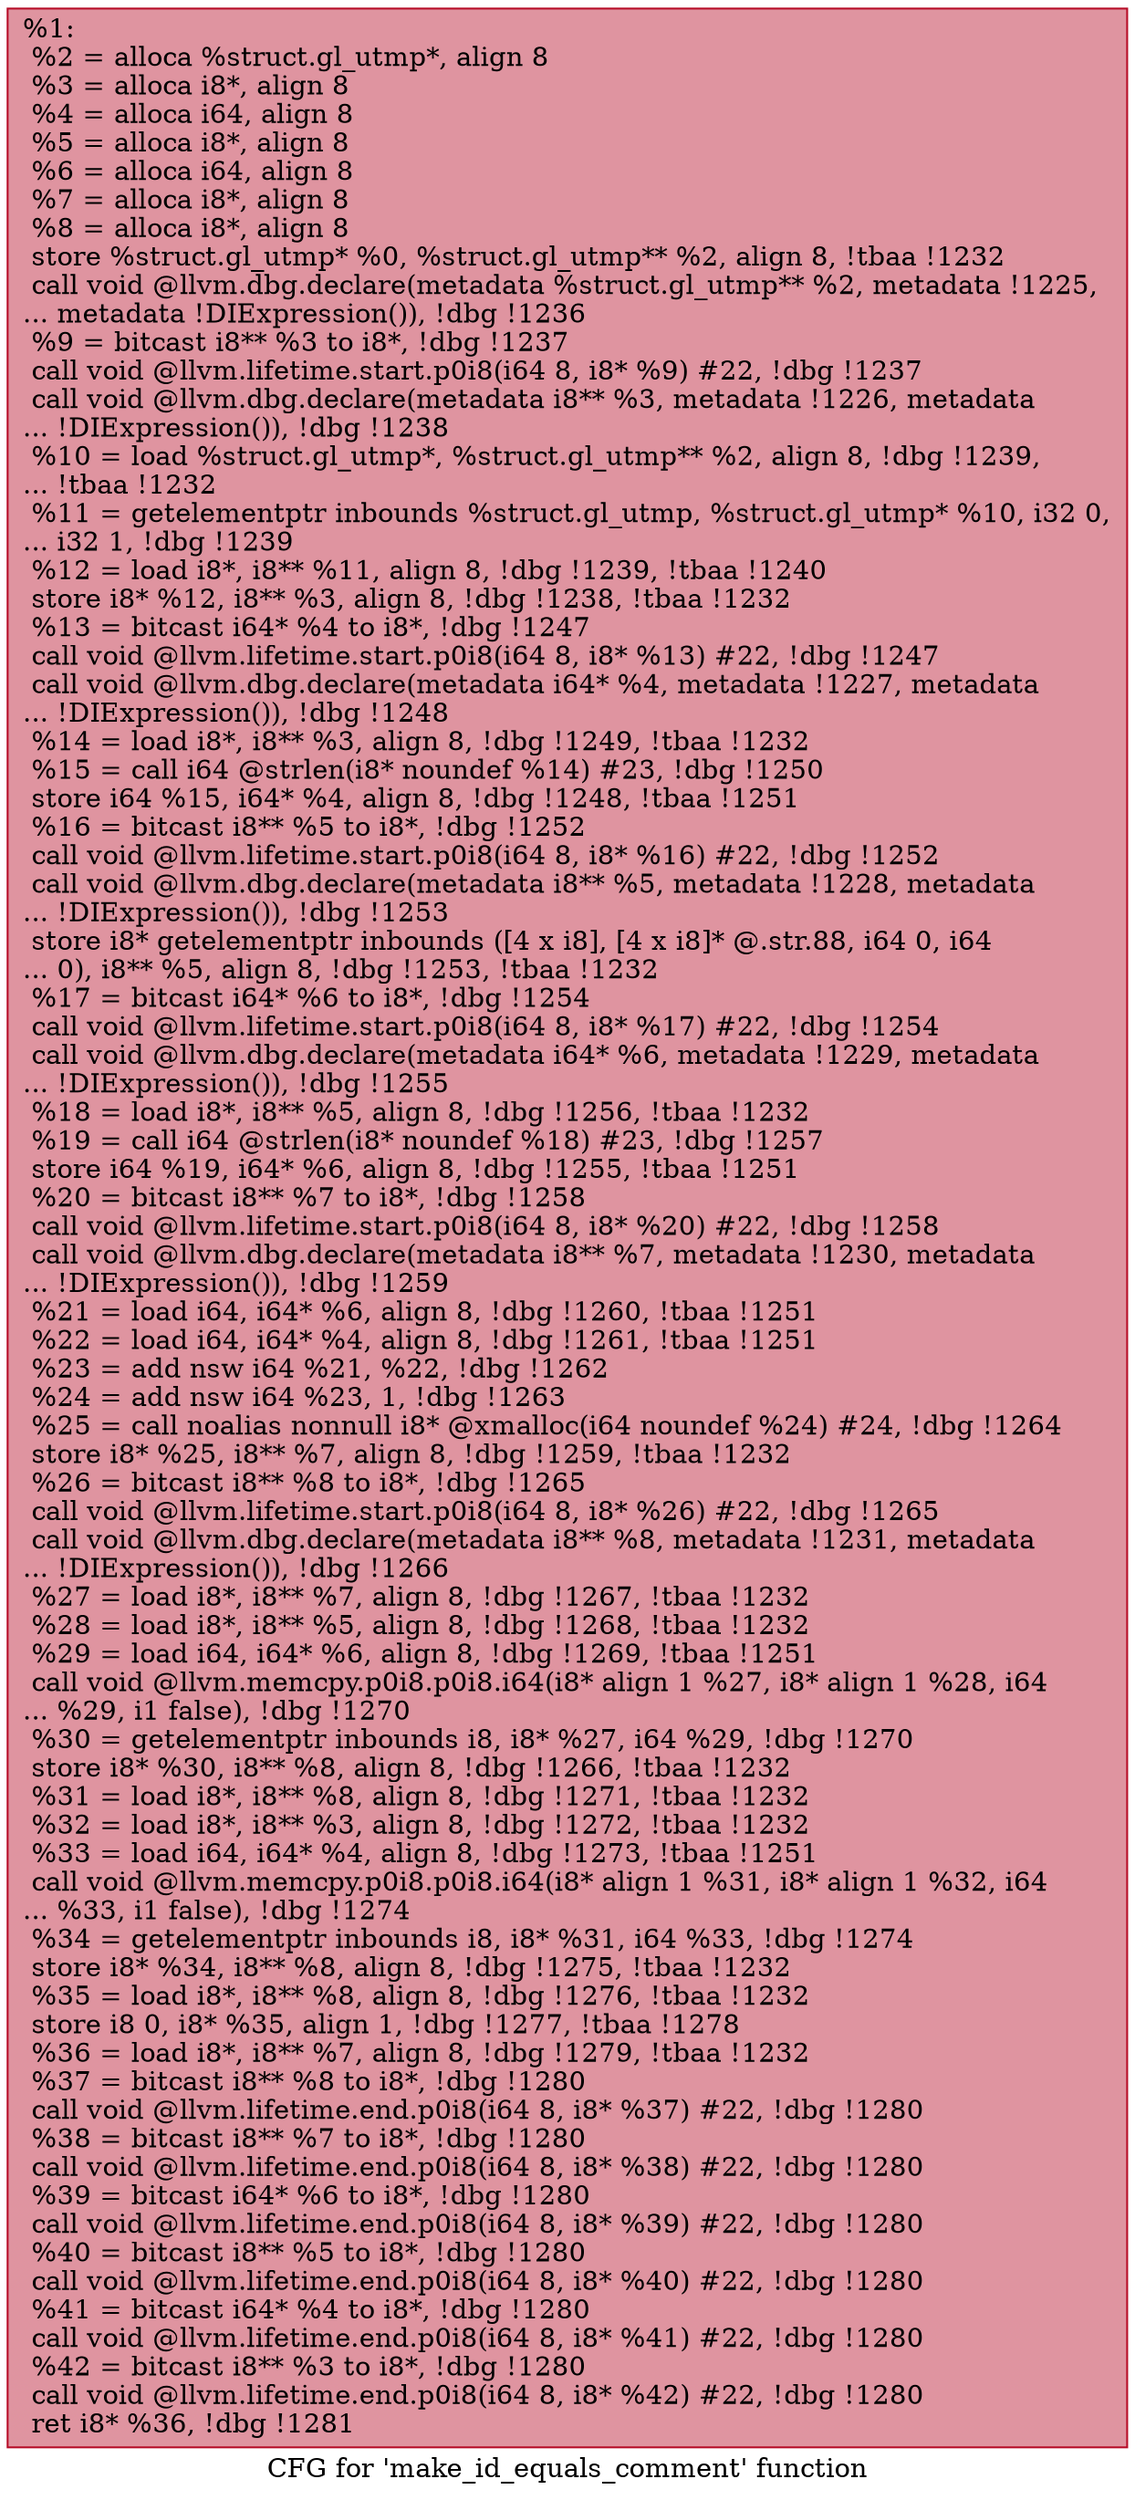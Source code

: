 digraph "CFG for 'make_id_equals_comment' function" {
	label="CFG for 'make_id_equals_comment' function";

	Node0x1197700 [shape=record,color="#b70d28ff", style=filled, fillcolor="#b70d2870",label="{%1:\l  %2 = alloca %struct.gl_utmp*, align 8\l  %3 = alloca i8*, align 8\l  %4 = alloca i64, align 8\l  %5 = alloca i8*, align 8\l  %6 = alloca i64, align 8\l  %7 = alloca i8*, align 8\l  %8 = alloca i8*, align 8\l  store %struct.gl_utmp* %0, %struct.gl_utmp** %2, align 8, !tbaa !1232\l  call void @llvm.dbg.declare(metadata %struct.gl_utmp** %2, metadata !1225,\l... metadata !DIExpression()), !dbg !1236\l  %9 = bitcast i8** %3 to i8*, !dbg !1237\l  call void @llvm.lifetime.start.p0i8(i64 8, i8* %9) #22, !dbg !1237\l  call void @llvm.dbg.declare(metadata i8** %3, metadata !1226, metadata\l... !DIExpression()), !dbg !1238\l  %10 = load %struct.gl_utmp*, %struct.gl_utmp** %2, align 8, !dbg !1239,\l... !tbaa !1232\l  %11 = getelementptr inbounds %struct.gl_utmp, %struct.gl_utmp* %10, i32 0,\l... i32 1, !dbg !1239\l  %12 = load i8*, i8** %11, align 8, !dbg !1239, !tbaa !1240\l  store i8* %12, i8** %3, align 8, !dbg !1238, !tbaa !1232\l  %13 = bitcast i64* %4 to i8*, !dbg !1247\l  call void @llvm.lifetime.start.p0i8(i64 8, i8* %13) #22, !dbg !1247\l  call void @llvm.dbg.declare(metadata i64* %4, metadata !1227, metadata\l... !DIExpression()), !dbg !1248\l  %14 = load i8*, i8** %3, align 8, !dbg !1249, !tbaa !1232\l  %15 = call i64 @strlen(i8* noundef %14) #23, !dbg !1250\l  store i64 %15, i64* %4, align 8, !dbg !1248, !tbaa !1251\l  %16 = bitcast i8** %5 to i8*, !dbg !1252\l  call void @llvm.lifetime.start.p0i8(i64 8, i8* %16) #22, !dbg !1252\l  call void @llvm.dbg.declare(metadata i8** %5, metadata !1228, metadata\l... !DIExpression()), !dbg !1253\l  store i8* getelementptr inbounds ([4 x i8], [4 x i8]* @.str.88, i64 0, i64\l... 0), i8** %5, align 8, !dbg !1253, !tbaa !1232\l  %17 = bitcast i64* %6 to i8*, !dbg !1254\l  call void @llvm.lifetime.start.p0i8(i64 8, i8* %17) #22, !dbg !1254\l  call void @llvm.dbg.declare(metadata i64* %6, metadata !1229, metadata\l... !DIExpression()), !dbg !1255\l  %18 = load i8*, i8** %5, align 8, !dbg !1256, !tbaa !1232\l  %19 = call i64 @strlen(i8* noundef %18) #23, !dbg !1257\l  store i64 %19, i64* %6, align 8, !dbg !1255, !tbaa !1251\l  %20 = bitcast i8** %7 to i8*, !dbg !1258\l  call void @llvm.lifetime.start.p0i8(i64 8, i8* %20) #22, !dbg !1258\l  call void @llvm.dbg.declare(metadata i8** %7, metadata !1230, metadata\l... !DIExpression()), !dbg !1259\l  %21 = load i64, i64* %6, align 8, !dbg !1260, !tbaa !1251\l  %22 = load i64, i64* %4, align 8, !dbg !1261, !tbaa !1251\l  %23 = add nsw i64 %21, %22, !dbg !1262\l  %24 = add nsw i64 %23, 1, !dbg !1263\l  %25 = call noalias nonnull i8* @xmalloc(i64 noundef %24) #24, !dbg !1264\l  store i8* %25, i8** %7, align 8, !dbg !1259, !tbaa !1232\l  %26 = bitcast i8** %8 to i8*, !dbg !1265\l  call void @llvm.lifetime.start.p0i8(i64 8, i8* %26) #22, !dbg !1265\l  call void @llvm.dbg.declare(metadata i8** %8, metadata !1231, metadata\l... !DIExpression()), !dbg !1266\l  %27 = load i8*, i8** %7, align 8, !dbg !1267, !tbaa !1232\l  %28 = load i8*, i8** %5, align 8, !dbg !1268, !tbaa !1232\l  %29 = load i64, i64* %6, align 8, !dbg !1269, !tbaa !1251\l  call void @llvm.memcpy.p0i8.p0i8.i64(i8* align 1 %27, i8* align 1 %28, i64\l... %29, i1 false), !dbg !1270\l  %30 = getelementptr inbounds i8, i8* %27, i64 %29, !dbg !1270\l  store i8* %30, i8** %8, align 8, !dbg !1266, !tbaa !1232\l  %31 = load i8*, i8** %8, align 8, !dbg !1271, !tbaa !1232\l  %32 = load i8*, i8** %3, align 8, !dbg !1272, !tbaa !1232\l  %33 = load i64, i64* %4, align 8, !dbg !1273, !tbaa !1251\l  call void @llvm.memcpy.p0i8.p0i8.i64(i8* align 1 %31, i8* align 1 %32, i64\l... %33, i1 false), !dbg !1274\l  %34 = getelementptr inbounds i8, i8* %31, i64 %33, !dbg !1274\l  store i8* %34, i8** %8, align 8, !dbg !1275, !tbaa !1232\l  %35 = load i8*, i8** %8, align 8, !dbg !1276, !tbaa !1232\l  store i8 0, i8* %35, align 1, !dbg !1277, !tbaa !1278\l  %36 = load i8*, i8** %7, align 8, !dbg !1279, !tbaa !1232\l  %37 = bitcast i8** %8 to i8*, !dbg !1280\l  call void @llvm.lifetime.end.p0i8(i64 8, i8* %37) #22, !dbg !1280\l  %38 = bitcast i8** %7 to i8*, !dbg !1280\l  call void @llvm.lifetime.end.p0i8(i64 8, i8* %38) #22, !dbg !1280\l  %39 = bitcast i64* %6 to i8*, !dbg !1280\l  call void @llvm.lifetime.end.p0i8(i64 8, i8* %39) #22, !dbg !1280\l  %40 = bitcast i8** %5 to i8*, !dbg !1280\l  call void @llvm.lifetime.end.p0i8(i64 8, i8* %40) #22, !dbg !1280\l  %41 = bitcast i64* %4 to i8*, !dbg !1280\l  call void @llvm.lifetime.end.p0i8(i64 8, i8* %41) #22, !dbg !1280\l  %42 = bitcast i8** %3 to i8*, !dbg !1280\l  call void @llvm.lifetime.end.p0i8(i64 8, i8* %42) #22, !dbg !1280\l  ret i8* %36, !dbg !1281\l}"];
}

